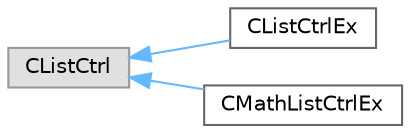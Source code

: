 digraph "Graphical Class Hierarchy"
{
 // LATEX_PDF_SIZE
  bgcolor="transparent";
  edge [fontname=Helvetica,fontsize=10,labelfontname=Helvetica,labelfontsize=10];
  node [fontname=Helvetica,fontsize=10,shape=box,height=0.2,width=0.4];
  rankdir="LR";
  Node0 [id="Node000000",label="CListCtrl",height=0.2,width=0.4,color="grey60", fillcolor="#E0E0E0", style="filled",tooltip=" "];
  Node0 -> Node1 [id="edge19_Node000000_Node000001",dir="back",color="steelblue1",style="solid",tooltip=" "];
  Node1 [id="Node000001",label="CListCtrlEx",height=0.2,width=0.4,color="grey40", fillcolor="white", style="filled",URL="$classCListCtrlEx.html",tooltip="Extended version of CListCtrl that supports advanced features like custom sorting,..."];
  Node0 -> Node2 [id="edge20_Node000000_Node000002",dir="back",color="steelblue1",style="solid",tooltip=" "];
  Node2 [id="Node000002",label="CMathListCtrlEx",height=0.2,width=0.4,color="grey40", fillcolor="white", style="filled",URL="$classCMathListCtrlEx.html",tooltip="A custom list control with advanced sorting, editing, and item management features."];
}
